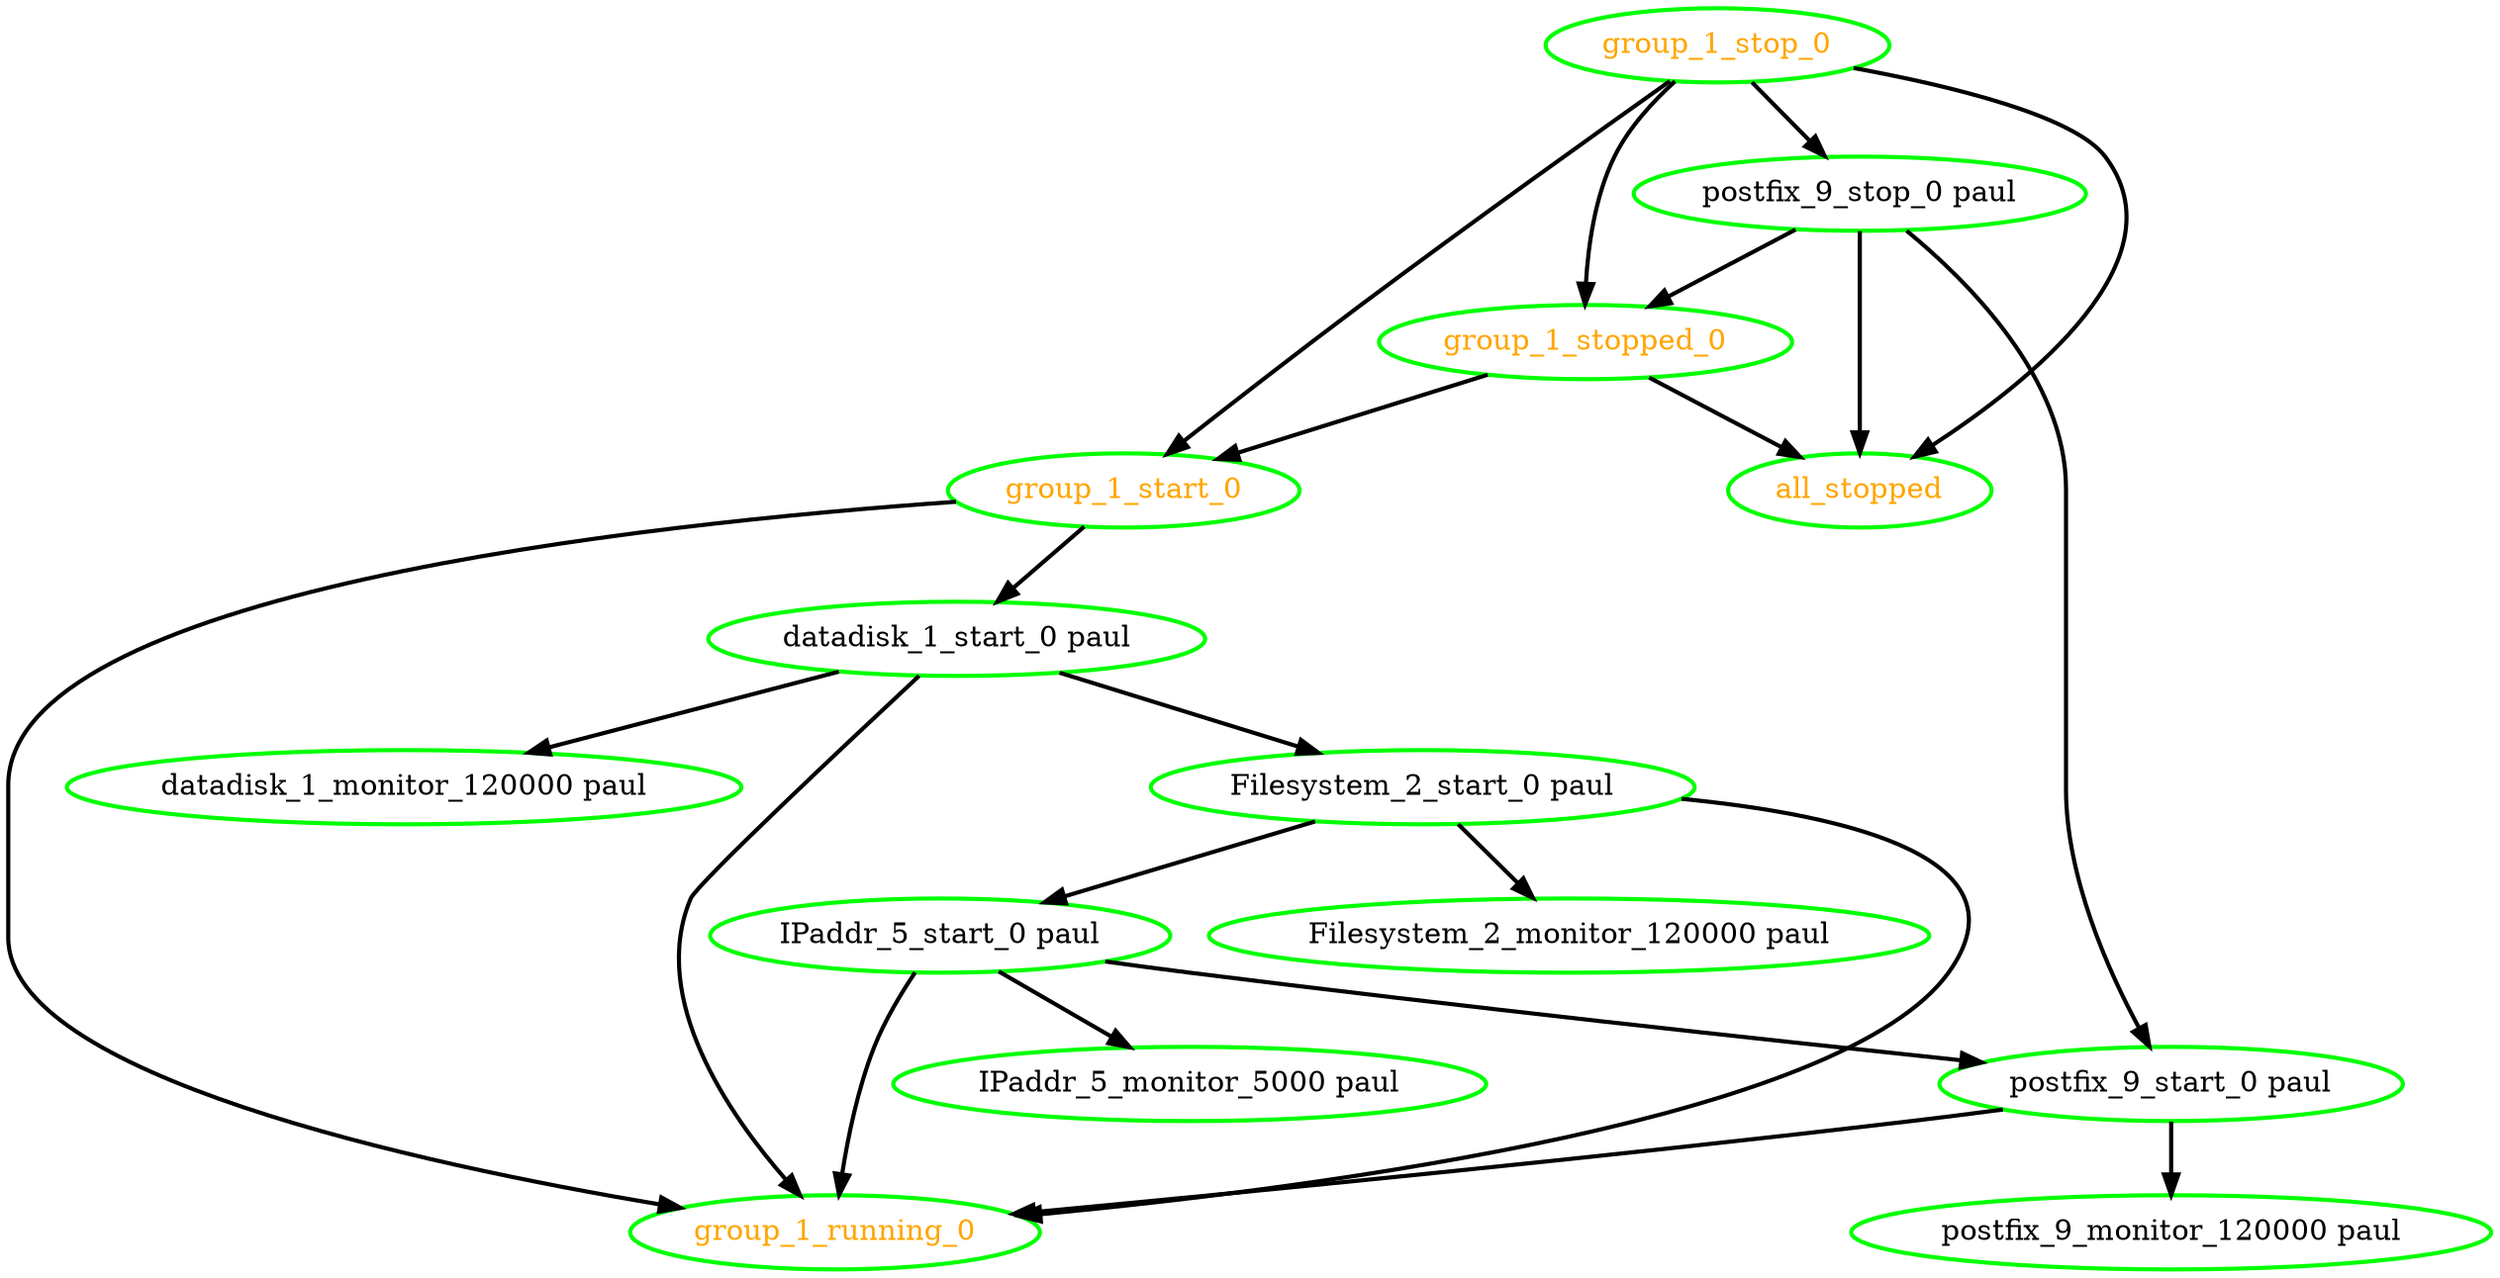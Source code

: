  digraph "g" {
"Filesystem_2_monitor_120000 paul" [ style=bold color="green" fontcolor="black"  ]
"Filesystem_2_start_0 paul" -> "Filesystem_2_monitor_120000 paul" [ style = bold]
"Filesystem_2_start_0 paul" -> "IPaddr_5_start_0 paul" [ style = bold]
"Filesystem_2_start_0 paul" -> "group_1_running_0" [ style = bold]
"Filesystem_2_start_0 paul" [ style=bold color="green" fontcolor="black"  ]
"IPaddr_5_monitor_5000 paul" [ style=bold color="green" fontcolor="black"  ]
"IPaddr_5_start_0 paul" -> "IPaddr_5_monitor_5000 paul" [ style = bold]
"IPaddr_5_start_0 paul" -> "group_1_running_0" [ style = bold]
"IPaddr_5_start_0 paul" -> "postfix_9_start_0 paul" [ style = bold]
"IPaddr_5_start_0 paul" [ style=bold color="green" fontcolor="black"  ]
"all_stopped" [ style=bold color="green" fontcolor="orange"  ]
"datadisk_1_monitor_120000 paul" [ style=bold color="green" fontcolor="black"  ]
"datadisk_1_start_0 paul" -> "Filesystem_2_start_0 paul" [ style = bold]
"datadisk_1_start_0 paul" -> "datadisk_1_monitor_120000 paul" [ style = bold]
"datadisk_1_start_0 paul" -> "group_1_running_0" [ style = bold]
"datadisk_1_start_0 paul" [ style=bold color="green" fontcolor="black"  ]
"group_1_running_0" [ style=bold color="green" fontcolor="orange" ]
"group_1_start_0" -> "datadisk_1_start_0 paul" [ style = bold]
"group_1_start_0" -> "group_1_running_0" [ style = bold]
"group_1_start_0" [ style=bold color="green" fontcolor="orange" ]
"group_1_stop_0" -> "all_stopped" [ style = bold]
"group_1_stop_0" -> "group_1_start_0" [ style = bold]
"group_1_stop_0" -> "group_1_stopped_0" [ style = bold]
"group_1_stop_0" -> "postfix_9_stop_0 paul" [ style = bold]
"group_1_stop_0" [ style=bold color="green" fontcolor="orange" ]
"group_1_stopped_0" -> "all_stopped" [ style = bold]
"group_1_stopped_0" -> "group_1_start_0" [ style = bold]
"group_1_stopped_0" [ style=bold color="green" fontcolor="orange" ]
"postfix_9_monitor_120000 paul" [ style=bold color="green" fontcolor="black" ]
"postfix_9_start_0 paul" -> "group_1_running_0" [ style = bold]
"postfix_9_start_0 paul" -> "postfix_9_monitor_120000 paul" [ style = bold]
"postfix_9_start_0 paul" [ style=bold color="green" fontcolor="black" ]
"postfix_9_stop_0 paul" -> "all_stopped" [ style = bold]
"postfix_9_stop_0 paul" -> "group_1_stopped_0" [ style = bold]
"postfix_9_stop_0 paul" -> "postfix_9_start_0 paul" [ style = bold]
"postfix_9_stop_0 paul" [ style=bold color="green" fontcolor="black" ]
}
